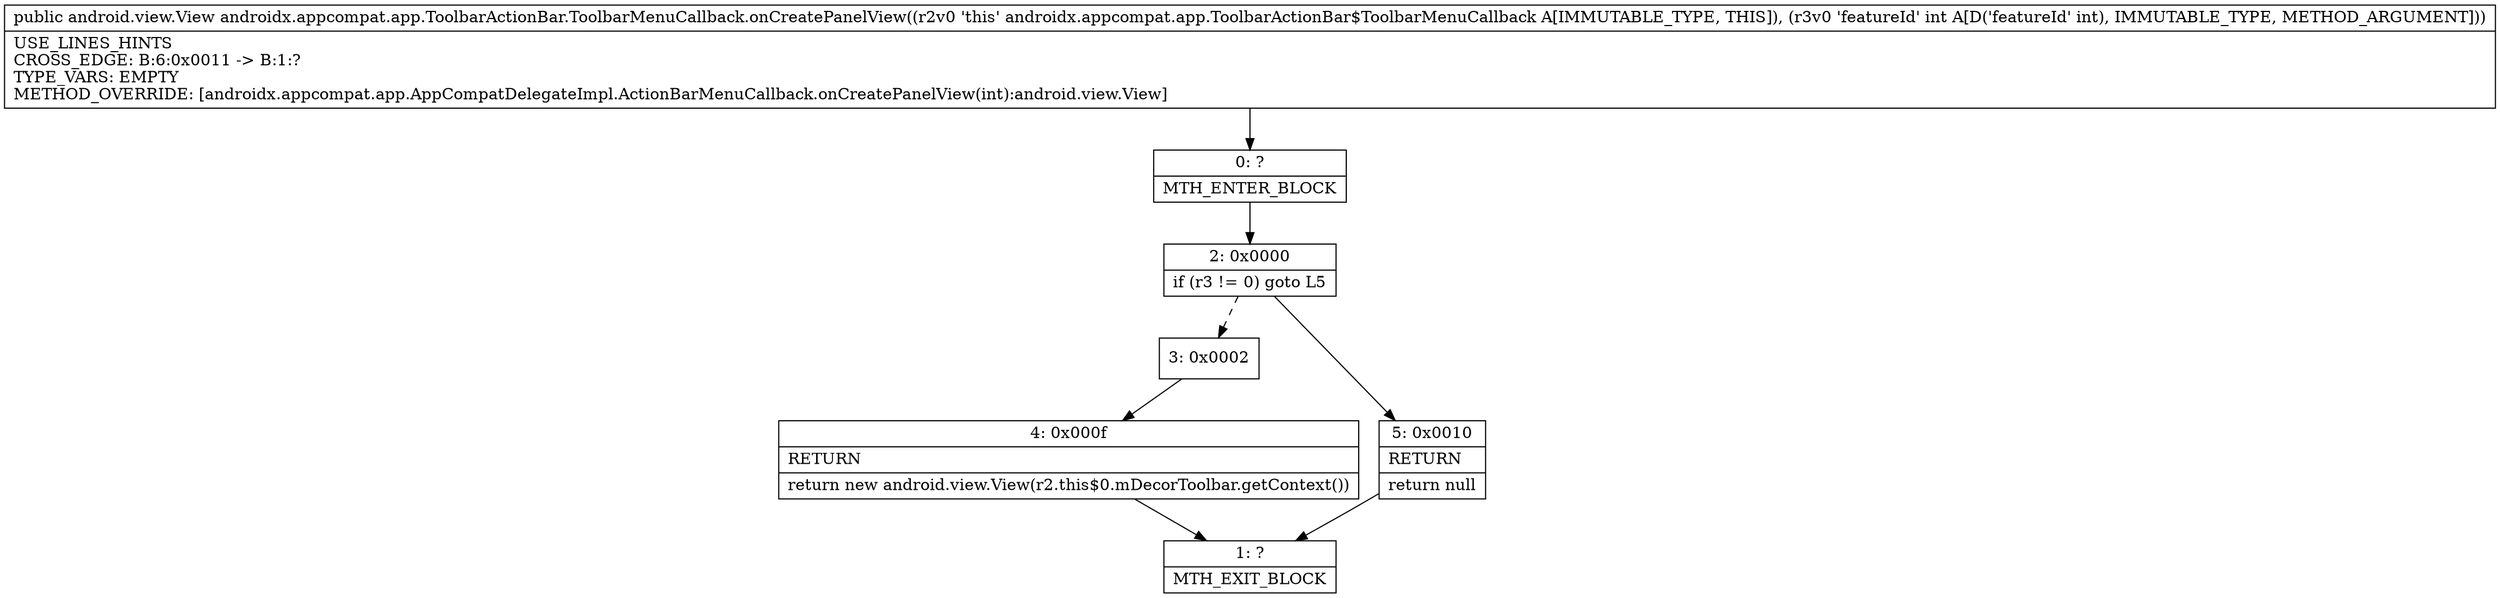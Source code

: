digraph "CFG forandroidx.appcompat.app.ToolbarActionBar.ToolbarMenuCallback.onCreatePanelView(I)Landroid\/view\/View;" {
Node_0 [shape=record,label="{0\:\ ?|MTH_ENTER_BLOCK\l}"];
Node_2 [shape=record,label="{2\:\ 0x0000|if (r3 != 0) goto L5\l}"];
Node_3 [shape=record,label="{3\:\ 0x0002}"];
Node_4 [shape=record,label="{4\:\ 0x000f|RETURN\l|return new android.view.View(r2.this$0.mDecorToolbar.getContext())\l}"];
Node_1 [shape=record,label="{1\:\ ?|MTH_EXIT_BLOCK\l}"];
Node_5 [shape=record,label="{5\:\ 0x0010|RETURN\l|return null\l}"];
MethodNode[shape=record,label="{public android.view.View androidx.appcompat.app.ToolbarActionBar.ToolbarMenuCallback.onCreatePanelView((r2v0 'this' androidx.appcompat.app.ToolbarActionBar$ToolbarMenuCallback A[IMMUTABLE_TYPE, THIS]), (r3v0 'featureId' int A[D('featureId' int), IMMUTABLE_TYPE, METHOD_ARGUMENT]))  | USE_LINES_HINTS\lCROSS_EDGE: B:6:0x0011 \-\> B:1:?\lTYPE_VARS: EMPTY\lMETHOD_OVERRIDE: [androidx.appcompat.app.AppCompatDelegateImpl.ActionBarMenuCallback.onCreatePanelView(int):android.view.View]\l}"];
MethodNode -> Node_0;Node_0 -> Node_2;
Node_2 -> Node_3[style=dashed];
Node_2 -> Node_5;
Node_3 -> Node_4;
Node_4 -> Node_1;
Node_5 -> Node_1;
}

